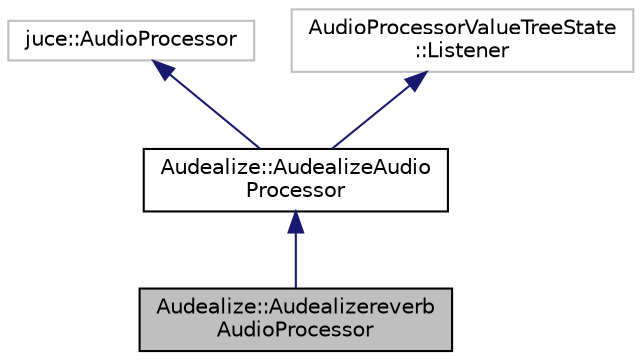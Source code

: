 digraph "Audealize::AudealizereverbAudioProcessor"
{
  edge [fontname="Helvetica",fontsize="10",labelfontname="Helvetica",labelfontsize="10"];
  node [fontname="Helvetica",fontsize="10",shape=record];
  Node1 [label="Audealize::Audealizereverb\lAudioProcessor",height=0.2,width=0.4,color="black", fillcolor="grey75", style="filled", fontcolor="black"];
  Node2 -> Node1 [dir="back",color="midnightblue",fontsize="10",style="solid",fontname="Helvetica"];
  Node2 [label="Audealize::AudealizeAudio\lProcessor",height=0.2,width=0.4,color="black", fillcolor="white", style="filled",URL="$class_audealize_1_1_audealize_audio_processor.html"];
  Node3 -> Node2 [dir="back",color="midnightblue",fontsize="10",style="solid",fontname="Helvetica"];
  Node3 [label="juce::AudioProcessor",height=0.2,width=0.4,color="grey75", fillcolor="white", style="filled"];
  Node4 -> Node2 [dir="back",color="midnightblue",fontsize="10",style="solid",fontname="Helvetica"];
  Node4 [label="AudioProcessorValueTreeState\l::Listener",height=0.2,width=0.4,color="grey75", fillcolor="white", style="filled"];
}
